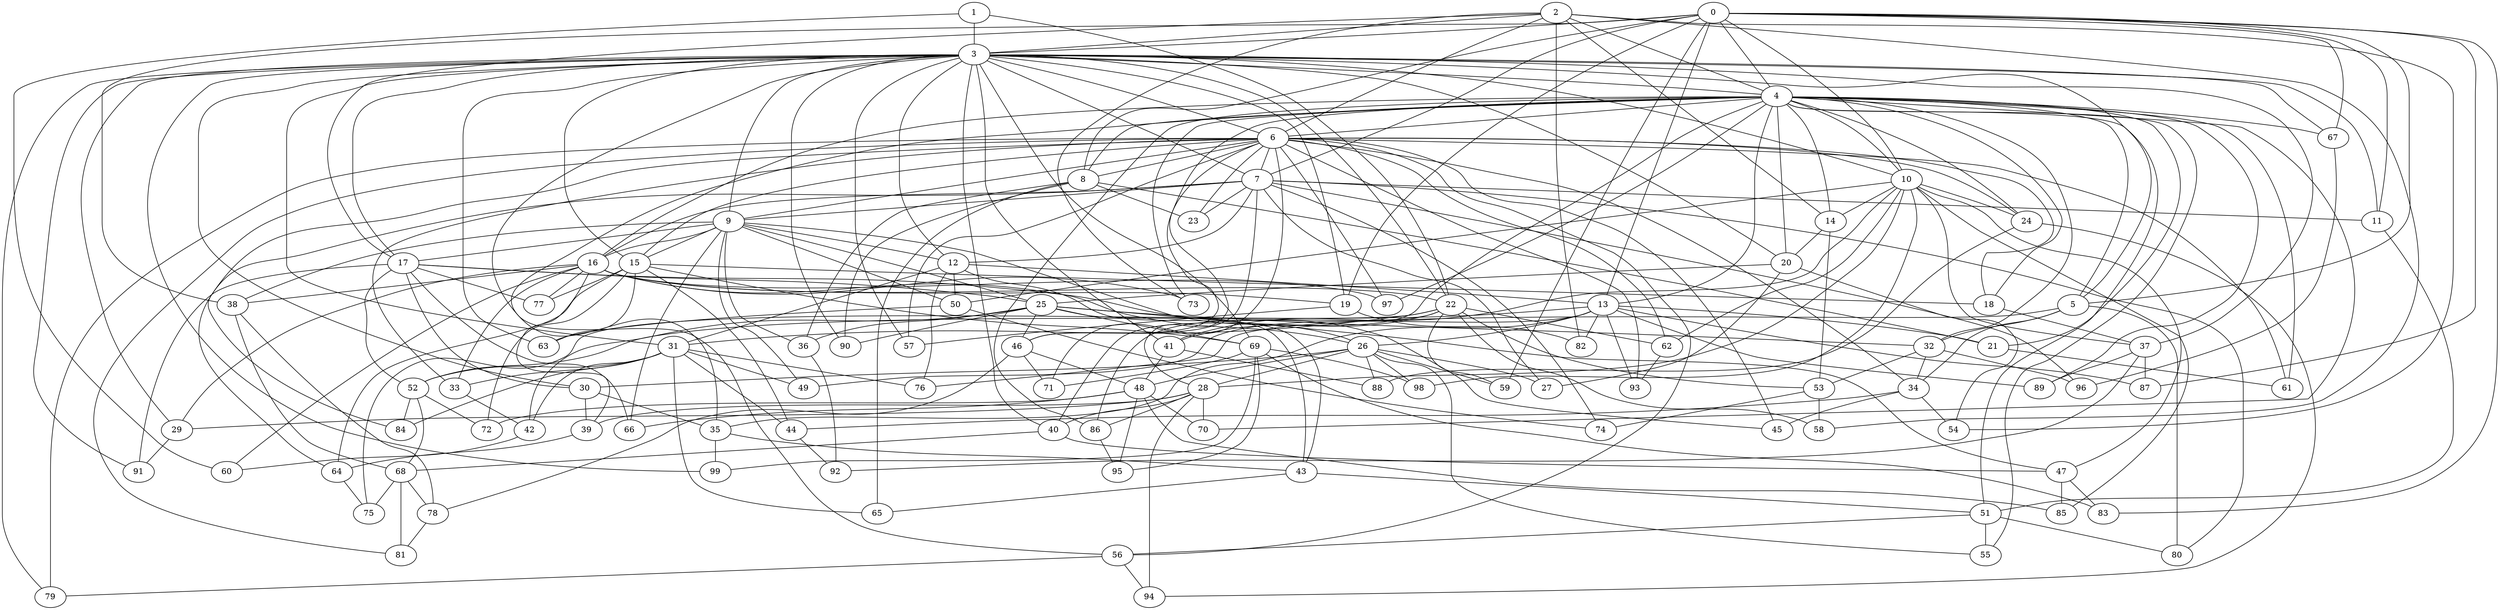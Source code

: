 strict graph "barabasi_albert_graph(100,3)" {
0;
1;
2;
3;
4;
5;
6;
7;
8;
9;
10;
11;
12;
13;
14;
15;
16;
17;
18;
19;
20;
21;
22;
23;
24;
25;
26;
27;
28;
29;
30;
31;
32;
33;
34;
35;
36;
37;
38;
39;
40;
41;
42;
43;
44;
45;
46;
47;
48;
49;
50;
51;
52;
53;
54;
55;
56;
57;
58;
59;
60;
61;
62;
63;
64;
65;
66;
67;
68;
69;
70;
71;
72;
73;
74;
75;
76;
77;
78;
79;
80;
81;
82;
83;
84;
85;
86;
87;
88;
89;
90;
91;
92;
93;
94;
95;
96;
97;
98;
99;
0 -- 67  [is_available=True, prob="0.222247414548"];
0 -- 3  [is_available=True, prob="1.0"];
0 -- 4  [is_available=True, prob="1.0"];
0 -- 5  [is_available=True, prob="0.271467740518"];
0 -- 38  [is_available=True, prob="0.343395959607"];
0 -- 7  [is_available=True, prob="0.963535075287"];
0 -- 8  [is_available=True, prob="0.554789112039"];
0 -- 10  [is_available=True, prob="0.470004443746"];
0 -- 11  [is_available=True, prob="1.0"];
0 -- 13  [is_available=True, prob="0.517346084095"];
0 -- 19  [is_available=True, prob="0.0350187568412"];
0 -- 87  [is_available=True, prob="1.0"];
0 -- 83  [is_available=True, prob="1.0"];
0 -- 59  [is_available=True, prob="0.864049173362"];
1 -- 3  [is_available=True, prob="0.772634903216"];
1 -- 60  [is_available=True, prob="0.268660713858"];
1 -- 22  [is_available=True, prob="1.0"];
2 -- 3  [is_available=True, prob="1.0"];
2 -- 4  [is_available=True, prob="0.241016455143"];
2 -- 6  [is_available=True, prob="1.0"];
2 -- 73  [is_available=True, prob="0.55472584195"];
2 -- 14  [is_available=True, prob="0.161263621161"];
2 -- 17  [is_available=True, prob="1.0"];
2 -- 82  [is_available=True, prob="1.0"];
2 -- 54  [is_available=True, prob="1.0"];
2 -- 58  [is_available=True, prob="0.888149946104"];
3 -- 4  [is_available=True, prob="0.722684313473"];
3 -- 5  [is_available=True, prob="0.188342471376"];
3 -- 6  [is_available=True, prob="1.0"];
3 -- 7  [is_available=True, prob="0.746668686217"];
3 -- 9  [is_available=True, prob="0.415137669848"];
3 -- 10  [is_available=True, prob="0.143452663859"];
3 -- 11  [is_available=True, prob="0.120539502625"];
3 -- 12  [is_available=True, prob="0.376715198024"];
3 -- 15  [is_available=True, prob="0.628381113196"];
3 -- 17  [is_available=True, prob="0.75491812777"];
3 -- 19  [is_available=True, prob="1.0"];
3 -- 20  [is_available=True, prob="0.215705565172"];
3 -- 22  [is_available=True, prob="1.0"];
3 -- 29  [is_available=True, prob="0.359162037079"];
3 -- 30  [is_available=True, prob="0.262315489767"];
3 -- 31  [is_available=True, prob="0.0273105798393"];
3 -- 37  [is_available=True, prob="0.292909948457"];
3 -- 40  [is_available=True, prob="0.844164755796"];
3 -- 41  [is_available=True, prob="1.0"];
3 -- 56  [is_available=True, prob="0.207733570202"];
3 -- 57  [is_available=True, prob="0.649760701784"];
3 -- 63  [is_available=True, prob="0.58682885161"];
3 -- 67  [is_available=True, prob="0.921808461472"];
3 -- 69  [is_available=True, prob="0.934531210147"];
3 -- 79  [is_available=True, prob="0.0650171982359"];
3 -- 90  [is_available=True, prob="0.348380789391"];
3 -- 91  [is_available=True, prob="0.679852358808"];
3 -- 99  [is_available=True, prob="0.590123040508"];
4 -- 5  [is_available=True, prob="0.790857121961"];
4 -- 6  [is_available=True, prob="0.213706872081"];
4 -- 8  [is_available=True, prob="0.704016073493"];
4 -- 10  [is_available=True, prob="0.884691569034"];
4 -- 13  [is_available=True, prob="0.503574590981"];
4 -- 14  [is_available=True, prob="1.0"];
4 -- 16  [is_available=True, prob="0.497870696501"];
4 -- 18  [is_available=True, prob="0.497080457254"];
4 -- 20  [is_available=True, prob="0.504782358473"];
4 -- 21  [is_available=True, prob="0.248876915821"];
4 -- 24  [is_available=True, prob="0.511578770743"];
4 -- 28  [is_available=True, prob="1.0"];
4 -- 32  [is_available=True, prob="0.225296722406"];
4 -- 35  [is_available=True, prob="0.605679889901"];
4 -- 40  [is_available=True, prob="0.226164700643"];
4 -- 51  [is_available=True, prob="1.0"];
4 -- 55  [is_available=True, prob="0.783150324075"];
4 -- 61  [is_available=True, prob="0.399822152804"];
4 -- 67  [is_available=True, prob="1.0"];
4 -- 70  [is_available=True, prob="0.290398015746"];
4 -- 73  [is_available=True, prob="0.415009743388"];
4 -- 86  [is_available=True, prob="0.229583902525"];
4 -- 89  [is_available=True, prob="0.167982782375"];
4 -- 97  [is_available=True, prob="0.27528665988"];
5 -- 32  [is_available=True, prob="0.932504198296"];
5 -- 34  [is_available=True, prob="0.447232671376"];
5 -- 76  [is_available=True, prob="0.978668992915"];
5 -- 80  [is_available=True, prob="1.0"];
6 -- 7  [is_available=True, prob="0.665664556361"];
6 -- 8  [is_available=True, prob="0.789647836759"];
6 -- 9  [is_available=True, prob="0.684711007214"];
6 -- 15  [is_available=True, prob="0.526581642521"];
6 -- 18  [is_available=True, prob="0.593927035275"];
6 -- 23  [is_available=True, prob="0.119218373544"];
6 -- 24  [is_available=True, prob="0.39285372168"];
6 -- 33  [is_available=True, prob="0.987568168594"];
6 -- 34  [is_available=True, prob="0.0106451526042"];
6 -- 45  [is_available=True, prob="0.731534664468"];
6 -- 46  [is_available=True, prob="1.0"];
6 -- 56  [is_available=True, prob="0.103484009579"];
6 -- 57  [is_available=True, prob="0.117543478537"];
6 -- 61  [is_available=True, prob="0.673756283531"];
6 -- 62  [is_available=True, prob="0.898517147164"];
6 -- 71  [is_available=True, prob="0.721783137227"];
6 -- 79  [is_available=True, prob="0.460480154157"];
6 -- 81  [is_available=True, prob="0.122506203775"];
6 -- 84  [is_available=True, prob="0.40253078675"];
6 -- 93  [is_available=True, prob="0.982009052367"];
6 -- 97  [is_available=True, prob="1.0"];
7 -- 64  [is_available=True, prob="0.217404600815"];
7 -- 96  [is_available=True, prob="0.87313242275"];
7 -- 80  [is_available=True, prob="0.46859195398"];
7 -- 9  [is_available=True, prob="0.336942412503"];
7 -- 74  [is_available=True, prob="0.657937003205"];
7 -- 11  [is_available=True, prob="0.4271962412"];
7 -- 12  [is_available=True, prob="1.0"];
7 -- 46  [is_available=True, prob="0.398021528424"];
7 -- 16  [is_available=True, prob="0.352899007447"];
7 -- 23  [is_available=True, prob="0.72104880085"];
7 -- 27  [is_available=True, prob="0.103796011535"];
8 -- 65  [is_available=True, prob="0.278975621451"];
8 -- 36  [is_available=True, prob="1.0"];
8 -- 21  [is_available=True, prob="0.855450794956"];
8 -- 23  [is_available=True, prob="1.0"];
8 -- 90  [is_available=True, prob="0.32051945981"];
9 -- 66  [is_available=True, prob="0.221595687303"];
9 -- 36  [is_available=True, prob="0.83555374535"];
9 -- 38  [is_available=True, prob="0.813223171236"];
9 -- 12  [is_available=True, prob="0.50008390344"];
9 -- 15  [is_available=True, prob="0.141272138046"];
9 -- 16  [is_available=True, prob="0.336459266215"];
9 -- 17  [is_available=True, prob="0.399255294004"];
9 -- 50  [is_available=True, prob="0.0355088118321"];
9 -- 49  [is_available=True, prob="1.0"];
9 -- 25  [is_available=True, prob="0.907189695246"];
9 -- 26  [is_available=True, prob="0.487336390827"];
10 -- 98  [is_available=True, prob="0.156612863706"];
10 -- 37  [is_available=True, prob="0.290781633989"];
10 -- 41  [is_available=True, prob="0.525309509677"];
10 -- 14  [is_available=True, prob="0.657620906728"];
10 -- 47  [is_available=True, prob="0.487212090412"];
10 -- 50  [is_available=True, prob="0.665849057376"];
10 -- 85  [is_available=True, prob="1.0"];
10 -- 24  [is_available=True, prob="0.75149565354"];
10 -- 28  [is_available=True, prob="0.773936126068"];
10 -- 62  [is_available=True, prob="0.449469828659"];
11 -- 51  [is_available=True, prob="0.368087995438"];
12 -- 43  [is_available=True, prob="0.974356238477"];
12 -- 76  [is_available=True, prob="1.0"];
12 -- 13  [is_available=True, prob="0.408826798252"];
12 -- 50  [is_available=True, prob="1.0"];
12 -- 31  [is_available=True, prob="0.238161326876"];
13 -- 35  [is_available=True, prob="1.0"];
13 -- 49  [is_available=True, prob="0.860101353588"];
13 -- 82  [is_available=True, prob="0.0816426069066"];
13 -- 52  [is_available=True, prob="1.0"];
13 -- 21  [is_available=True, prob="0.451006447957"];
13 -- 87  [is_available=True, prob="0.840439532463"];
13 -- 89  [is_available=True, prob="0.335758600108"];
13 -- 26  [is_available=True, prob="0.346715572504"];
13 -- 93  [is_available=True, prob="1.0"];
14 -- 20  [is_available=True, prob="0.719205126631"];
14 -- 53  [is_available=True, prob="0.851435154904"];
15 -- 64  [is_available=True, prob="0.313181067326"];
15 -- 69  [is_available=True, prob="0.287932277424"];
15 -- 72  [is_available=True, prob="0.830816933907"];
15 -- 44  [is_available=True, prob="1.0"];
15 -- 77  [is_available=True, prob="0.0819166688111"];
15 -- 18  [is_available=True, prob="1.0"];
15 -- 63  [is_available=True, prob="0.355423478116"];
16 -- 33  [is_available=True, prob="1.0"];
16 -- 38  [is_available=True, prob="1.0"];
16 -- 39  [is_available=True, prob="0.83255753624"];
16 -- 77  [is_available=True, prob="1.0"];
16 -- 19  [is_available=True, prob="0.932525832478"];
16 -- 97  [is_available=True, prob="0.899923192301"];
16 -- 22  [is_available=True, prob="0.60745696801"];
16 -- 73  [is_available=True, prob="0.540998267654"];
16 -- 26  [is_available=True, prob="1.0"];
16 -- 60  [is_available=True, prob="0.168130399106"];
16 -- 29  [is_available=True, prob="0.956828702541"];
17 -- 66  [is_available=True, prob="1.0"];
17 -- 45  [is_available=True, prob="0.277042745175"];
17 -- 77  [is_available=True, prob="0.645419096155"];
17 -- 52  [is_available=True, prob="0.931970467704"];
17 -- 25  [is_available=True, prob="0.877514400257"];
17 -- 91  [is_available=True, prob="0.359634617893"];
17 -- 30  [is_available=True, prob="0.887512708744"];
18 -- 37  [is_available=True, prob="0.920526736176"];
19 -- 82  [is_available=True, prob="1.0"];
19 -- 57  [is_available=True, prob="0.967554135526"];
20 -- 54  [is_available=True, prob="0.706004313899"];
20 -- 25  [is_available=True, prob="1.0"];
20 -- 27  [is_available=True, prob="0.455383404691"];
21 -- 61  [is_available=True, prob="1.0"];
22 -- 41  [is_available=True, prob="0.479579006918"];
22 -- 75  [is_available=True, prob="0.705149068679"];
22 -- 53  [is_available=True, prob="0.657843680751"];
22 -- 86  [is_available=True, prob="0.714167433603"];
22 -- 58  [is_available=True, prob="1.0"];
22 -- 59  [is_available=True, prob="0.892845799187"];
22 -- 62  [is_available=True, prob="0.339567742126"];
22 -- 31  [is_available=True, prob="0.581361021798"];
24 -- 88  [is_available=True, prob="1.0"];
24 -- 94  [is_available=True, prob="0.17020880558"];
25 -- 32  [is_available=True, prob="0.473123101502"];
25 -- 36  [is_available=True, prob="0.00286823545996"];
25 -- 69  [is_available=True, prob="1.0"];
25 -- 42  [is_available=True, prob="0.958532536777"];
25 -- 43  [is_available=True, prob="0.293998613077"];
25 -- 46  [is_available=True, prob="0.0563215712914"];
25 -- 47  [is_available=True, prob="0.907592973845"];
25 -- 90  [is_available=True, prob="0.0271292387465"];
26 -- 48  [is_available=True, prob="0.307207436772"];
26 -- 98  [is_available=True, prob="0.172075414428"];
26 -- 59  [is_available=True, prob="0.686695024744"];
26 -- 55  [is_available=True, prob="1.0"];
26 -- 88  [is_available=True, prob="0.0221973792367"];
26 -- 27  [is_available=True, prob="0.317566995432"];
26 -- 28  [is_available=True, prob="1.0"];
26 -- 30  [is_available=True, prob="1.0"];
28 -- 70  [is_available=True, prob="0.931264975946"];
28 -- 39  [is_available=True, prob="0.810329890346"];
28 -- 40  [is_available=True, prob="0.265183327346"];
28 -- 86  [is_available=True, prob="0.527661126652"];
28 -- 29  [is_available=True, prob="0.0718201113547"];
28 -- 94  [is_available=True, prob="0.401525052555"];
29 -- 91  [is_available=True, prob="0.123556854677"];
30 -- 35  [is_available=True, prob="0.920580421103"];
30 -- 39  [is_available=True, prob="0.470533032083"];
31 -- 33  [is_available=True, prob="0.0468407205449"];
31 -- 65  [is_available=True, prob="0.578079576715"];
31 -- 44  [is_available=True, prob="0.398606447375"];
31 -- 42  [is_available=True, prob="1.0"];
31 -- 76  [is_available=True, prob="0.313400856112"];
31 -- 49  [is_available=True, prob="0.758053644158"];
31 -- 52  [is_available=True, prob="0.410601718033"];
31 -- 84  [is_available=True, prob="0.321400022034"];
32 -- 96  [is_available=True, prob="0.551267767349"];
32 -- 34  [is_available=True, prob="0.584260936913"];
32 -- 53  [is_available=True, prob="0.049493407884"];
33 -- 42  [is_available=True, prob="0.257129742991"];
34 -- 44  [is_available=True, prob="0.27514241502"];
34 -- 45  [is_available=True, prob="0.128144495829"];
34 -- 54  [is_available=True, prob="1.0"];
35 -- 99  [is_available=True, prob="0.384588979802"];
35 -- 43  [is_available=True, prob="0.367025885148"];
36 -- 92  [is_available=True, prob="1.0"];
37 -- 87  [is_available=True, prob="0.763737903293"];
37 -- 89  [is_available=True, prob="0.220152347504"];
37 -- 92  [is_available=True, prob="0.454563249695"];
38 -- 68  [is_available=True, prob="0.0603998733692"];
38 -- 78  [is_available=True, prob="0.110373181605"];
39 -- 64  [is_available=True, prob="1.0"];
40 -- 68  [is_available=True, prob="0.401170596276"];
40 -- 47  [is_available=True, prob="0.575372246121"];
41 -- 48  [is_available=True, prob="1.0"];
41 -- 88  [is_available=True, prob="0.362320346911"];
42 -- 60  [is_available=True, prob="0.536920870209"];
43 -- 51  [is_available=True, prob="0.685834021781"];
43 -- 65  [is_available=True, prob="1.0"];
44 -- 92  [is_available=True, prob="1.0"];
46 -- 71  [is_available=True, prob="0.770843492851"];
46 -- 78  [is_available=True, prob="1.0"];
46 -- 48  [is_available=True, prob="1.0"];
47 -- 83  [is_available=True, prob="1.0"];
47 -- 85  [is_available=True, prob="1.0"];
48 -- 66  [is_available=True, prob="0.690462232619"];
48 -- 70  [is_available=True, prob="0.459062149659"];
48 -- 72  [is_available=True, prob="1.0"];
48 -- 85  [is_available=True, prob="0.862785607602"];
48 -- 95  [is_available=True, prob="1.0"];
50 -- 74  [is_available=True, prob="1.0"];
50 -- 63  [is_available=True, prob="0.795557992056"];
51 -- 80  [is_available=True, prob="1.0"];
51 -- 55  [is_available=True, prob="0.387399726728"];
51 -- 56  [is_available=True, prob="0.900857942068"];
52 -- 68  [is_available=True, prob="1.0"];
52 -- 72  [is_available=True, prob="0.412054380058"];
52 -- 84  [is_available=True, prob="1.0"];
53 -- 58  [is_available=True, prob="0.302504927503"];
53 -- 74  [is_available=True, prob="0.120421738172"];
56 -- 94  [is_available=True, prob="1.0"];
56 -- 79  [is_available=True, prob="0.486393938149"];
62 -- 93  [is_available=True, prob="0.263592854854"];
64 -- 75  [is_available=True, prob="0.0463628368375"];
67 -- 96  [is_available=True, prob="1.0"];
68 -- 75  [is_available=True, prob="1.0"];
68 -- 78  [is_available=True, prob="0.0120346085433"];
68 -- 81  [is_available=True, prob="0.805633333235"];
69 -- 98  [is_available=True, prob="0.196867179705"];
69 -- 71  [is_available=True, prob="0.292339022784"];
69 -- 99  [is_available=True, prob="1.0"];
69 -- 83  [is_available=True, prob="0.980089394989"];
69 -- 95  [is_available=True, prob="1.0"];
78 -- 81  [is_available=True, prob="0.334068781905"];
86 -- 95  [is_available=True, prob="1.0"];
}
